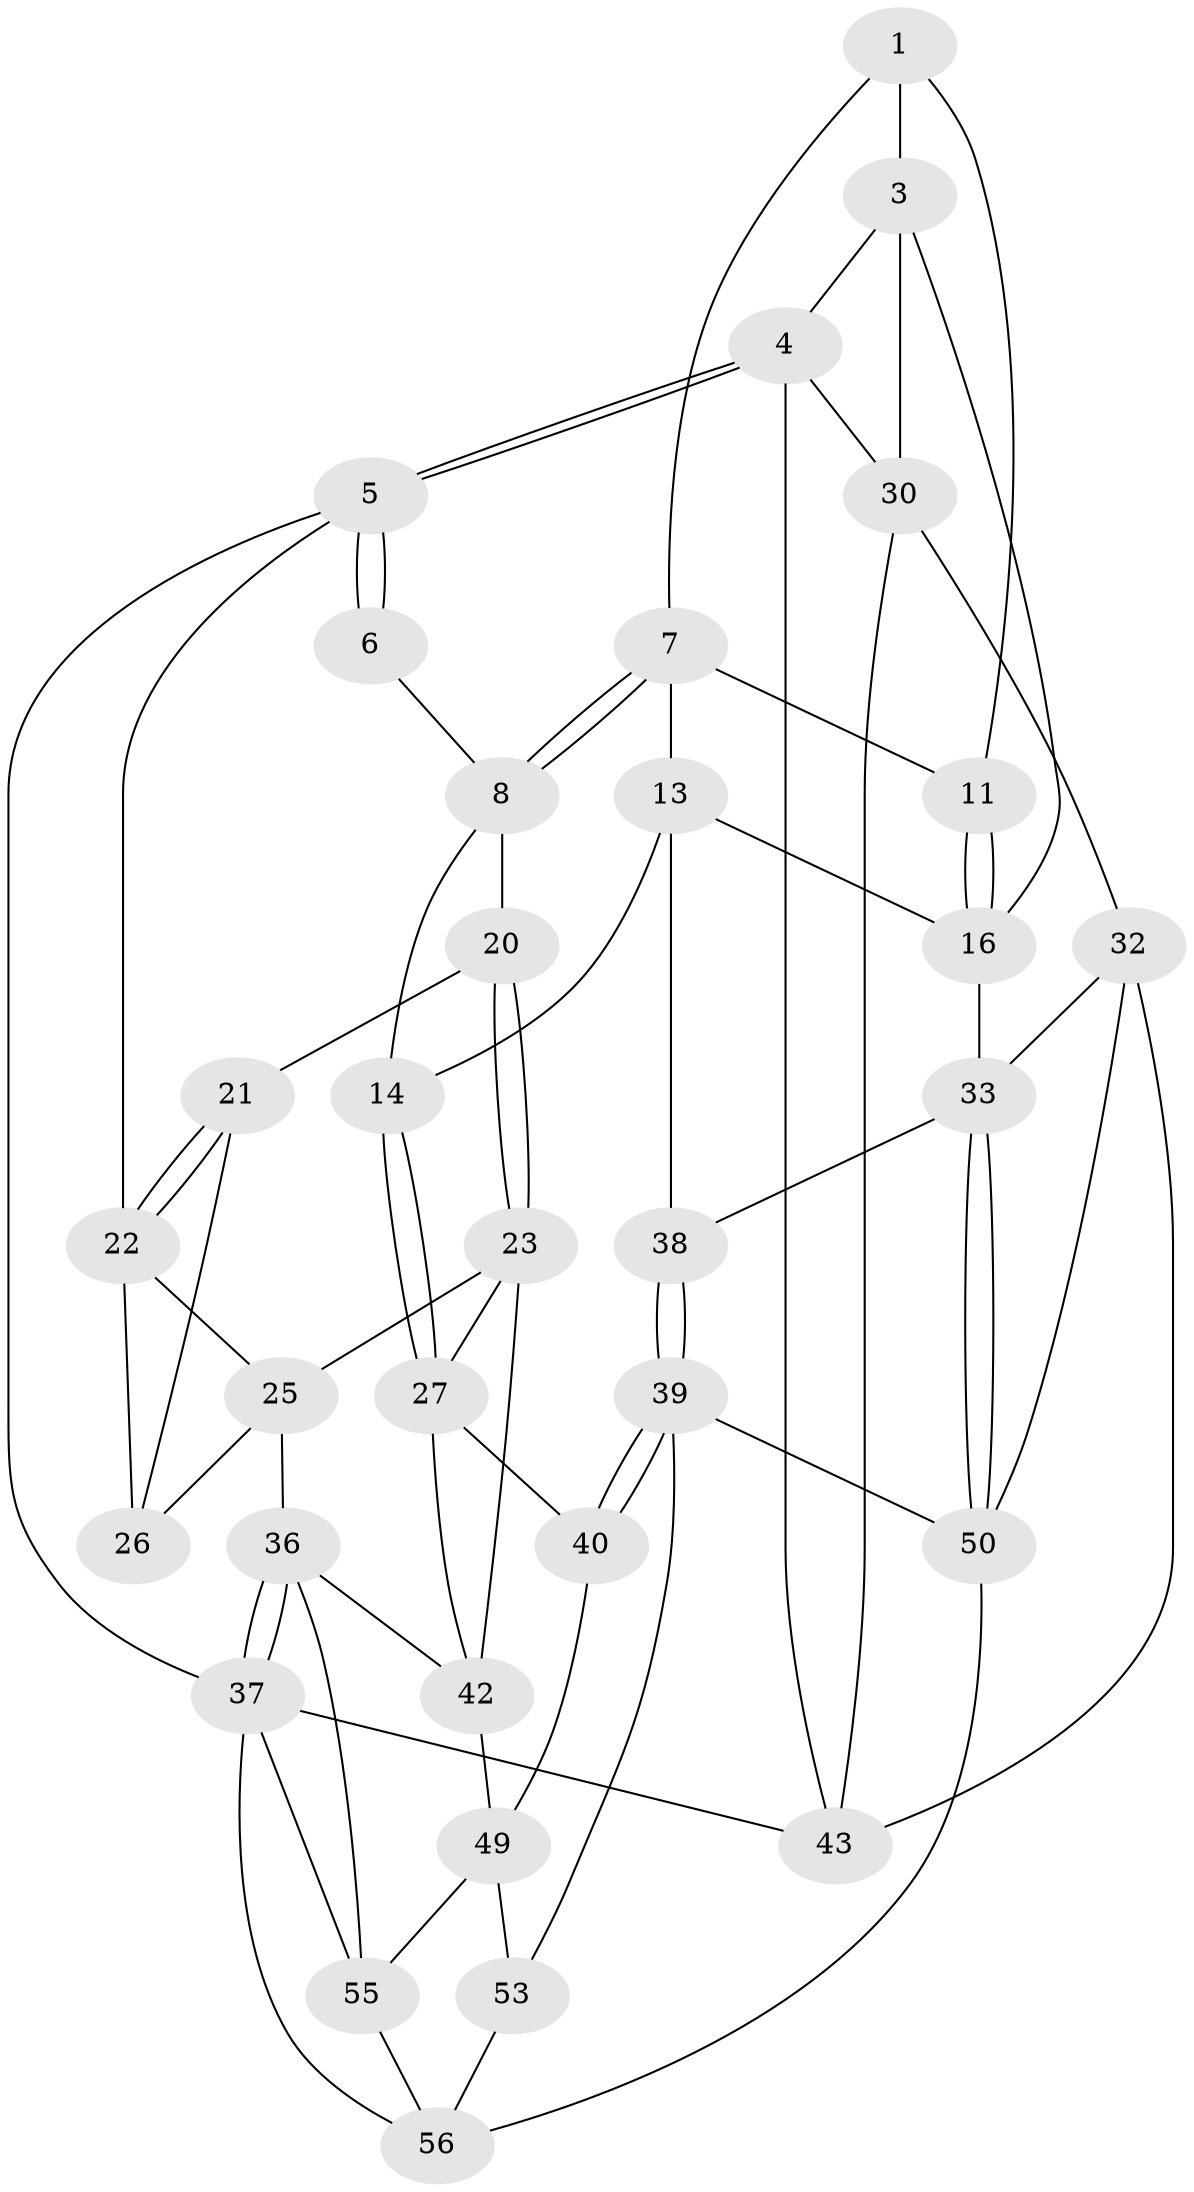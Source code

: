 // Generated by graph-tools (version 1.1) at 2025/52/02/27/25 19:52:39]
// undirected, 33 vertices, 72 edges
graph export_dot {
graph [start="1"]
  node [color=gray90,style=filled];
  1 [pos="+0.5869555440305724+0",super="+2"];
  3 [pos="+0.7168271761844073+0.1525107815339946",super="+18"];
  4 [pos="+1+0.04726061396223416",super="+29"];
  5 [pos="+1+0",super="+10"];
  6 [pos="+0.5868260559622055+0",super="+9"];
  7 [pos="+0.3734014789592077+0.14399240546580783",super="+12"];
  8 [pos="+0.25340204828601365+0.1946597097308543",super="+15"];
  11 [pos="+0.6068321408376267+0.12190324185520206"];
  13 [pos="+0.42890254302081515+0.38218858961970426",super="+17"];
  14 [pos="+0.40091562181016194+0.3814292521307318"];
  16 [pos="+0.5071730103022419+0.40488766224506606",super="+19"];
  20 [pos="+0.24212584873400422+0.27329966022380847"];
  21 [pos="+0.1503407572930464+0.2964991940417501"];
  22 [pos="+0+0",super="+28"];
  23 [pos="+0.2058469812635973+0.4403842242838038",super="+24"];
  25 [pos="+0.07444291755586378+0.48443886192310875",super="+35"];
  26 [pos="+0.09202844304295969+0.33816311258907206"];
  27 [pos="+0.32853529037193907+0.49316906582920367",super="+41"];
  30 [pos="+0.888988194312912+0.3627059445052102",super="+31"];
  32 [pos="+0.884109618442+0.5917509062250341",super="+46"];
  33 [pos="+0.7908215855511843+0.6475196137973918",super="+34"];
  36 [pos="+0+0.7669120689257556",super="+48"];
  37 [pos="+0+1",super="+44"];
  38 [pos="+0.49491981212527303+0.6606365079031897"];
  39 [pos="+0.49167173238461953+0.6661273153802076",super="+52"];
  40 [pos="+0.41401334984641963+0.6670034696503266"];
  42 [pos="+0.1566185650307725+0.6051069859245772",super="+47"];
  43 [pos="+1+0.5156505258153913",super="+45"];
  49 [pos="+0.36380101506050894+0.7235753628799396",super="+54"];
  50 [pos="+0.7964004848360849+0.7833797060355068",super="+51"];
  53 [pos="+0.4536368146155745+0.9709737200580374"];
  55 [pos="+0.12884919517835763+0.8316156989699975",super="+58"];
  56 [pos="+0.9204181609489515+1",super="+57"];
  1 -- 7;
  1 -- 3;
  1 -- 11;
  3 -- 4;
  3 -- 16;
  3 -- 30;
  4 -- 5;
  4 -- 5;
  4 -- 43;
  4 -- 30;
  5 -- 6 [weight=2];
  5 -- 6;
  5 -- 37 [weight=2];
  5 -- 22;
  6 -- 8;
  7 -- 8;
  7 -- 8;
  7 -- 11;
  7 -- 13;
  8 -- 20;
  8 -- 14;
  11 -- 16;
  11 -- 16;
  13 -- 14;
  13 -- 16;
  13 -- 38;
  14 -- 27;
  14 -- 27;
  16 -- 33;
  20 -- 21;
  20 -- 23;
  20 -- 23;
  21 -- 22;
  21 -- 22;
  21 -- 26;
  22 -- 26;
  22 -- 25;
  23 -- 27;
  23 -- 25;
  23 -- 42;
  25 -- 26;
  25 -- 36;
  27 -- 40;
  27 -- 42;
  30 -- 32;
  30 -- 43;
  32 -- 33;
  32 -- 50;
  32 -- 43;
  33 -- 50;
  33 -- 50;
  33 -- 38;
  36 -- 37;
  36 -- 37;
  36 -- 42;
  36 -- 55;
  37 -- 55;
  37 -- 56;
  37 -- 43;
  38 -- 39;
  38 -- 39;
  39 -- 40;
  39 -- 40;
  39 -- 53;
  39 -- 50;
  40 -- 49;
  42 -- 49;
  49 -- 53;
  49 -- 55;
  50 -- 56;
  53 -- 56;
  55 -- 56;
}
